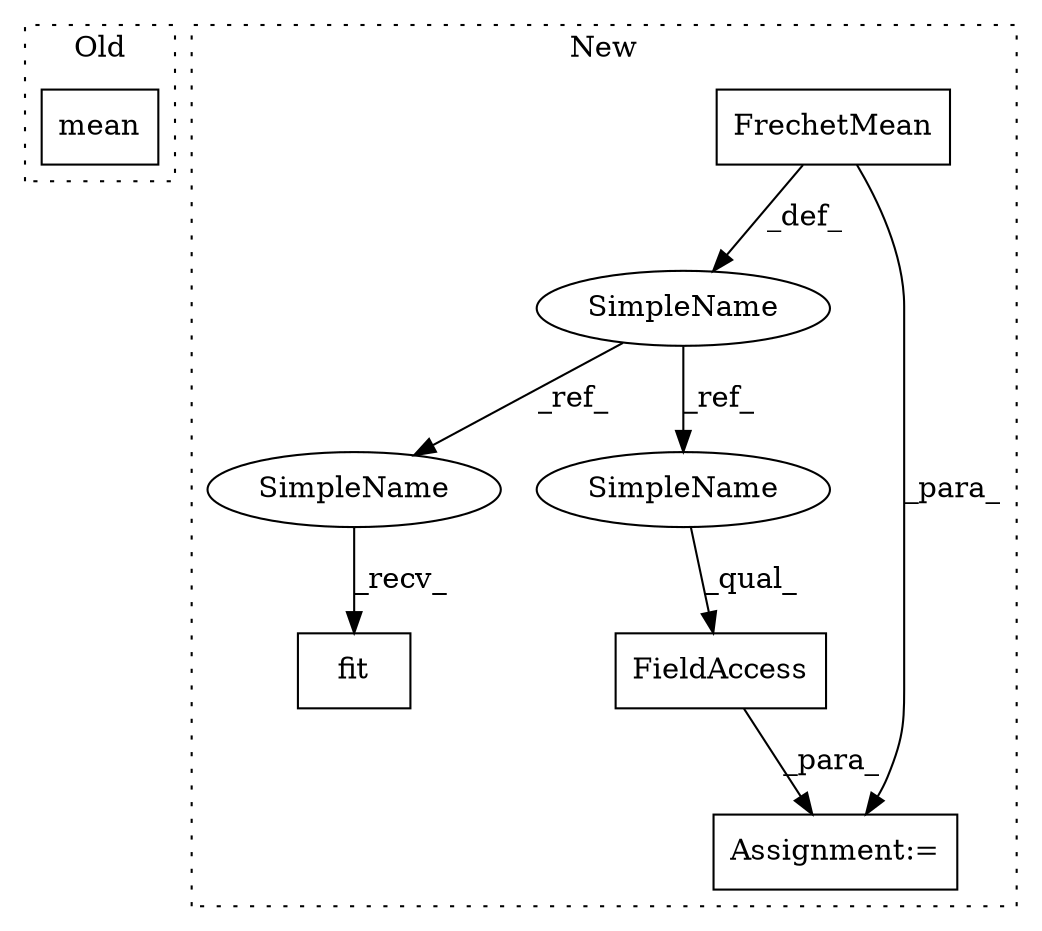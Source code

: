 digraph G {
subgraph cluster0 {
1 [label="mean" a="32" s="3798,3809" l="5,1" shape="box"];
label = "Old";
style="dotted";
}
subgraph cluster1 {
2 [label="FrechetMean" a="32" s="4169,4203" l="12,1" shape="box"];
3 [label="fit" a="32" s="4215,4225" l="4,1" shape="box"];
4 [label="FieldAccess" a="22" s="4239" l="10" shape="box"];
5 [label="SimpleName" a="42" s="4164" l="4" shape="ellipse"];
6 [label="Assignment:=" a="7" s="4238" l="1" shape="box"];
7 [label="SimpleName" a="42" s="4210" l="4" shape="ellipse"];
8 [label="SimpleName" a="42" s="4239" l="4" shape="ellipse"];
label = "New";
style="dotted";
}
2 -> 5 [label="_def_"];
2 -> 6 [label="_para_"];
4 -> 6 [label="_para_"];
5 -> 8 [label="_ref_"];
5 -> 7 [label="_ref_"];
7 -> 3 [label="_recv_"];
8 -> 4 [label="_qual_"];
}